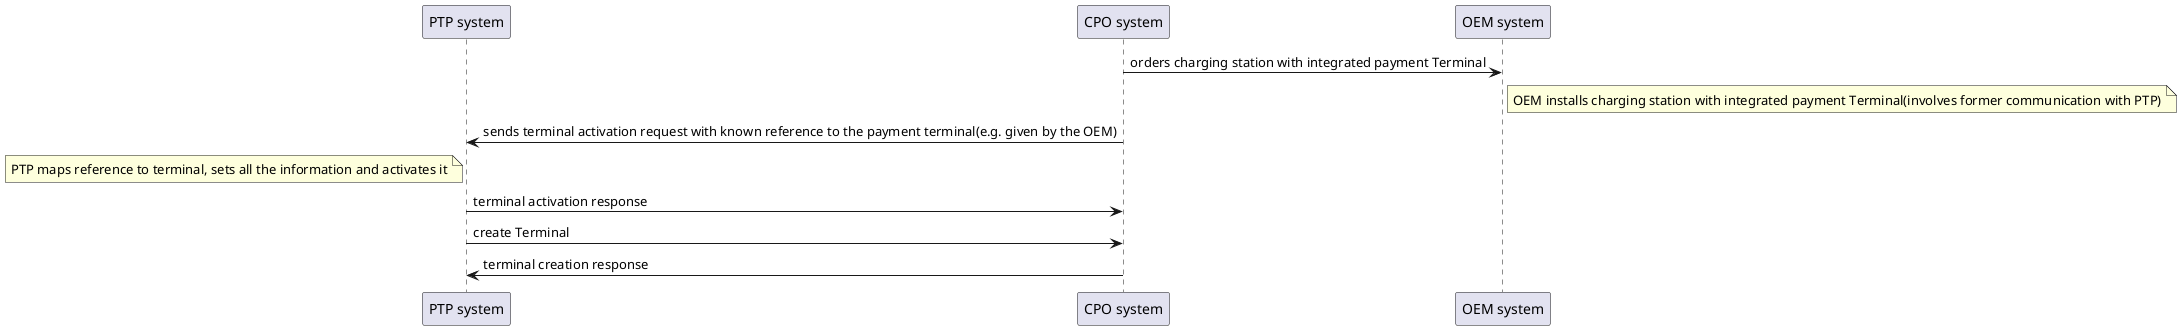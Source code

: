 @startuml
participant "PTP system" as PTP
participant "CPO system" as CPO
participant "OEM system" as OEM

CPO -> OEM : orders charging station with integrated payment Terminal
note right of OEM: OEM installs charging station with integrated payment Terminal(involves former communication with PTP)
CPO -> PTP : sends terminal activation request with known reference to the payment terminal(e.g. given by the OEM)
note left of PTP: PTP maps reference to terminal, sets all the information and activates it
PTP -> CPO : terminal activation response
PTP -> CPO : create Terminal
CPO -> PTP : terminal creation response
@enduml
